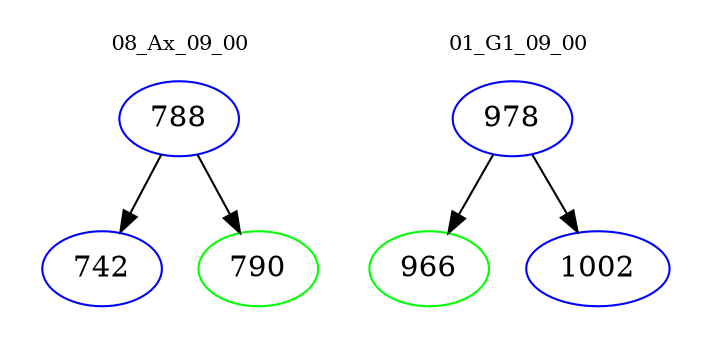 digraph{
subgraph cluster_0 {
color = white
label = "08_Ax_09_00";
fontsize=10;
T0_788 [label="788", color="blue"]
T0_788 -> T0_742 [color="black"]
T0_742 [label="742", color="blue"]
T0_788 -> T0_790 [color="black"]
T0_790 [label="790", color="green"]
}
subgraph cluster_1 {
color = white
label = "01_G1_09_00";
fontsize=10;
T1_978 [label="978", color="blue"]
T1_978 -> T1_966 [color="black"]
T1_966 [label="966", color="green"]
T1_978 -> T1_1002 [color="black"]
T1_1002 [label="1002", color="blue"]
}
}
